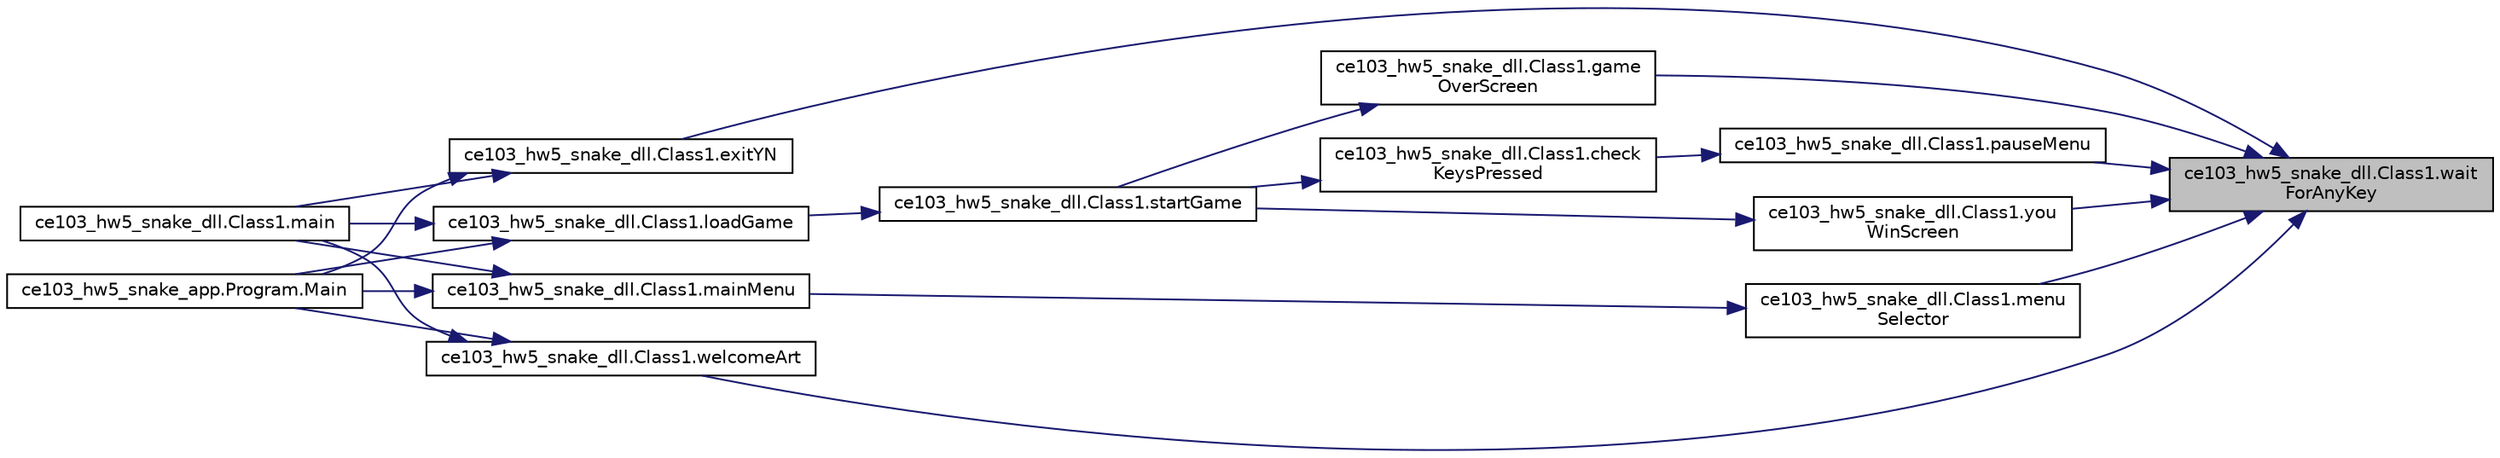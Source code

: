 digraph "ce103_hw5_snake_dll.Class1.waitForAnyKey"
{
 // INTERACTIVE_SVG=YES
 // LATEX_PDF_SIZE
  edge [fontname="Helvetica",fontsize="10",labelfontname="Helvetica",labelfontsize="10"];
  node [fontname="Helvetica",fontsize="10",shape=record];
  rankdir="RL";
  Node1 [label="ce103_hw5_snake_dll.Class1.wait\lForAnyKey",height=0.2,width=0.4,color="black", fillcolor="grey75", style="filled", fontcolor="black",tooltip=" "];
  Node1 -> Node2 [dir="back",color="midnightblue",fontsize="10",style="solid",fontname="Helvetica"];
  Node2 [label="ce103_hw5_snake_dll.Class1.exitYN",height=0.2,width=0.4,color="black", fillcolor="white", style="filled",URL="$d2/dee/a00049.html#a6ee411bf3ab695d2e525e1a2852160a9",tooltip=" "];
  Node2 -> Node3 [dir="back",color="midnightblue",fontsize="10",style="solid",fontname="Helvetica"];
  Node3 [label="ce103_hw5_snake_dll.Class1.main",height=0.2,width=0.4,color="black", fillcolor="white", style="filled",URL="$d2/dee/a00049.html#a6ffafc22a06edc44f83bbd4248c3225e",tooltip=" "];
  Node2 -> Node4 [dir="back",color="midnightblue",fontsize="10",style="solid",fontname="Helvetica"];
  Node4 [label="ce103_hw5_snake_app.Program.Main",height=0.2,width=0.4,color="black", fillcolor="white", style="filled",URL="$d6/d97/a00045.html#a3781960913402c8b5f04c0af2a67e18d",tooltip=" "];
  Node1 -> Node5 [dir="back",color="midnightblue",fontsize="10",style="solid",fontname="Helvetica"];
  Node5 [label="ce103_hw5_snake_dll.Class1.game\lOverScreen",height=0.2,width=0.4,color="black", fillcolor="white", style="filled",URL="$d2/dee/a00049.html#ae31c93e368ca652c25c8d0dc2bc58744",tooltip=" "];
  Node5 -> Node6 [dir="back",color="midnightblue",fontsize="10",style="solid",fontname="Helvetica"];
  Node6 [label="ce103_hw5_snake_dll.Class1.startGame",height=0.2,width=0.4,color="black", fillcolor="white", style="filled",URL="$d2/dee/a00049.html#a0626383942e49c51e4c4a47e1bb4ce1c",tooltip=" "];
  Node6 -> Node7 [dir="back",color="midnightblue",fontsize="10",style="solid",fontname="Helvetica"];
  Node7 [label="ce103_hw5_snake_dll.Class1.loadGame",height=0.2,width=0.4,color="black", fillcolor="white", style="filled",URL="$d2/dee/a00049.html#ae1ba07842d976d2ca4e3feb68c0f3bde",tooltip=" "];
  Node7 -> Node3 [dir="back",color="midnightblue",fontsize="10",style="solid",fontname="Helvetica"];
  Node7 -> Node4 [dir="back",color="midnightblue",fontsize="10",style="solid",fontname="Helvetica"];
  Node1 -> Node8 [dir="back",color="midnightblue",fontsize="10",style="solid",fontname="Helvetica"];
  Node8 [label="ce103_hw5_snake_dll.Class1.menu\lSelector",height=0.2,width=0.4,color="black", fillcolor="white", style="filled",URL="$d2/dee/a00049.html#abd8c24a16272ff27022ef8c6f1fc8524",tooltip=" "];
  Node8 -> Node9 [dir="back",color="midnightblue",fontsize="10",style="solid",fontname="Helvetica"];
  Node9 [label="ce103_hw5_snake_dll.Class1.mainMenu",height=0.2,width=0.4,color="black", fillcolor="white", style="filled",URL="$d2/dee/a00049.html#a46379c5bc52b54e0e0fbcd0182320aeb",tooltip=" "];
  Node9 -> Node3 [dir="back",color="midnightblue",fontsize="10",style="solid",fontname="Helvetica"];
  Node9 -> Node4 [dir="back",color="midnightblue",fontsize="10",style="solid",fontname="Helvetica"];
  Node1 -> Node10 [dir="back",color="midnightblue",fontsize="10",style="solid",fontname="Helvetica"];
  Node10 [label="ce103_hw5_snake_dll.Class1.pauseMenu",height=0.2,width=0.4,color="black", fillcolor="white", style="filled",URL="$d2/dee/a00049.html#aff195689d111b585591b6b6844dbd372",tooltip=" "];
  Node10 -> Node11 [dir="back",color="midnightblue",fontsize="10",style="solid",fontname="Helvetica"];
  Node11 [label="ce103_hw5_snake_dll.Class1.check\lKeysPressed",height=0.2,width=0.4,color="black", fillcolor="white", style="filled",URL="$d2/dee/a00049.html#a92d6631f31a8552bdc9d5e3caff31fb0",tooltip=" "];
  Node11 -> Node6 [dir="back",color="midnightblue",fontsize="10",style="solid",fontname="Helvetica"];
  Node1 -> Node12 [dir="back",color="midnightblue",fontsize="10",style="solid",fontname="Helvetica"];
  Node12 [label="ce103_hw5_snake_dll.Class1.welcomeArt",height=0.2,width=0.4,color="black", fillcolor="white", style="filled",URL="$d2/dee/a00049.html#a865fe7a628bbc7ab78cafd00a8f2b4ad",tooltip=" "];
  Node12 -> Node3 [dir="back",color="midnightblue",fontsize="10",style="solid",fontname="Helvetica"];
  Node12 -> Node4 [dir="back",color="midnightblue",fontsize="10",style="solid",fontname="Helvetica"];
  Node1 -> Node13 [dir="back",color="midnightblue",fontsize="10",style="solid",fontname="Helvetica"];
  Node13 [label="ce103_hw5_snake_dll.Class1.you\lWinScreen",height=0.2,width=0.4,color="black", fillcolor="white", style="filled",URL="$d2/dee/a00049.html#aca109a5aa4f94363f513078ec12bb9d5",tooltip=" "];
  Node13 -> Node6 [dir="back",color="midnightblue",fontsize="10",style="solid",fontname="Helvetica"];
}
